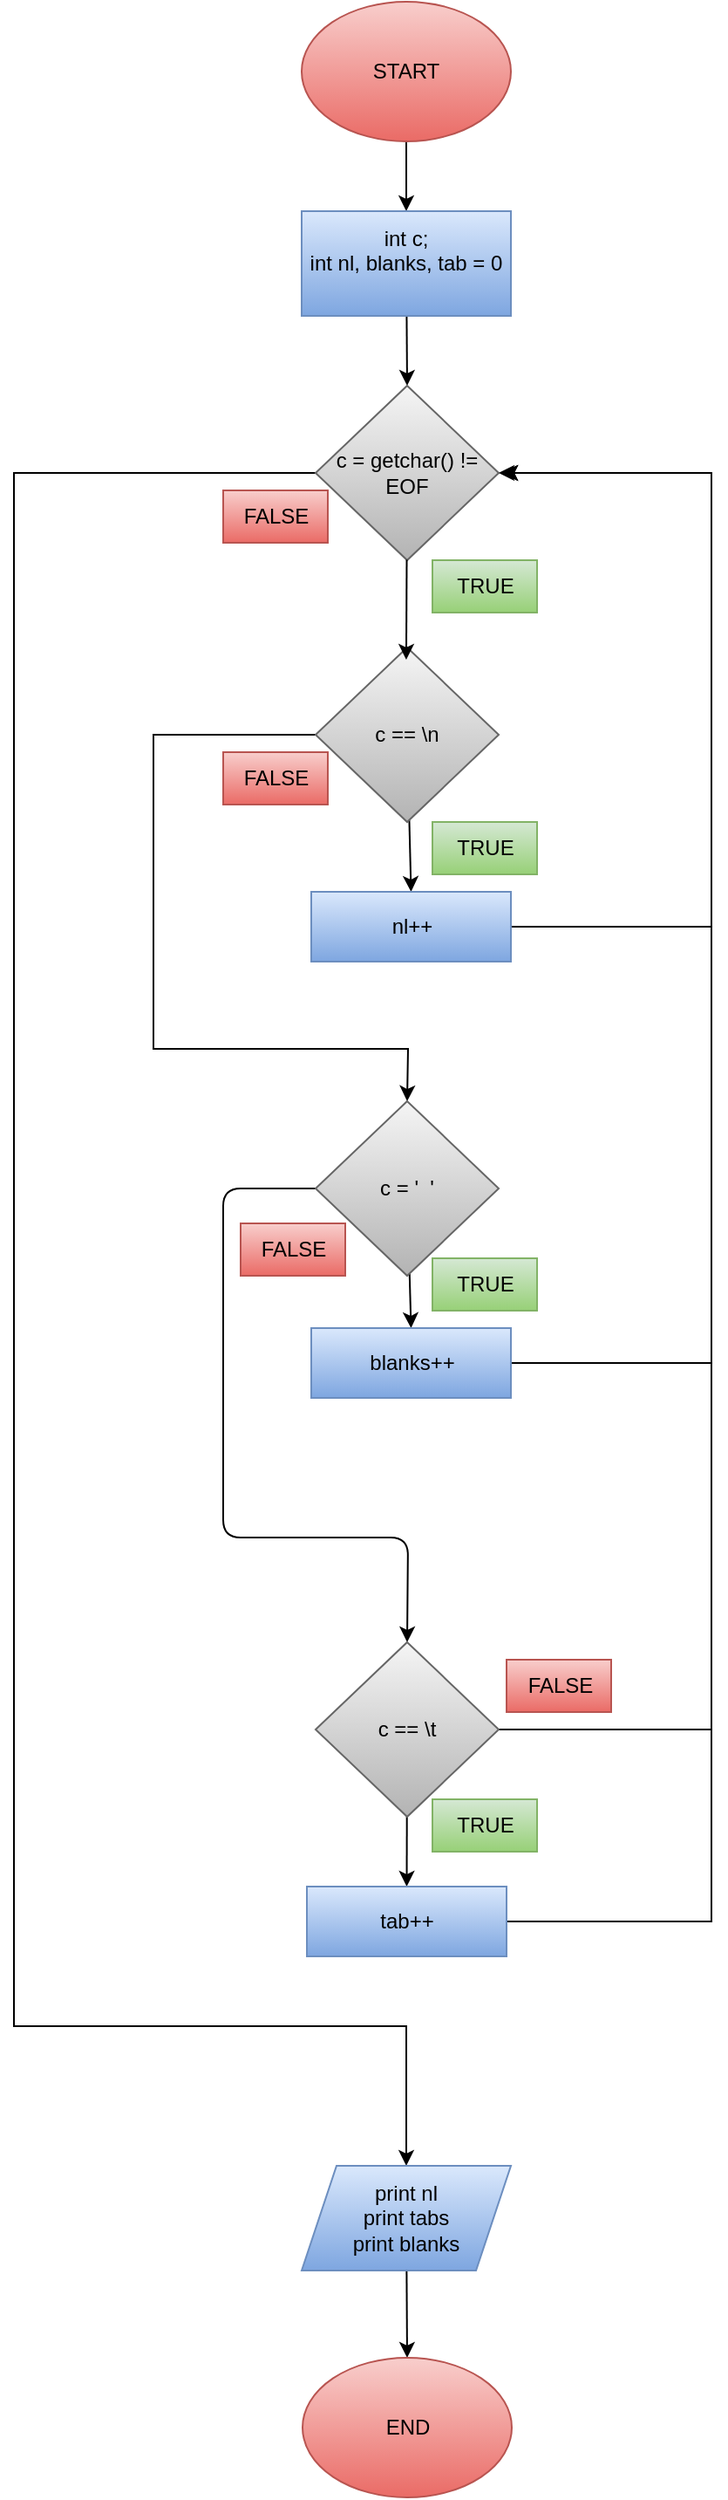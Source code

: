 <mxfile>
    <diagram id="Orq6qs8Mgu7sIk2TM8Gk" name="Page-1">
        <mxGraphModel dx="450" dy="827" grid="1" gridSize="10" guides="1" tooltips="1" connect="1" arrows="1" fold="1" page="1" pageScale="1" pageWidth="850" pageHeight="1100" math="0" shadow="0">
            <root>
                <mxCell id="0"/>
                <mxCell id="1" parent="0"/>
                <mxCell id="4" style="edgeStyle=none;html=1;entryX=0.5;entryY=0;entryDx=0;entryDy=0;" edge="1" parent="1" source="2" target="3">
                    <mxGeometry relative="1" as="geometry"/>
                </mxCell>
                <mxCell id="2" value="START" style="ellipse;whiteSpace=wrap;html=1;fillColor=#f8cecc;gradientColor=#ea6b66;strokeColor=#b85450;" vertex="1" parent="1">
                    <mxGeometry x="365" y="160" width="120" height="80" as="geometry"/>
                </mxCell>
                <mxCell id="6" style="edgeStyle=none;html=1;entryX=0.5;entryY=0;entryDx=0;entryDy=0;" edge="1" parent="1" source="3" target="5">
                    <mxGeometry relative="1" as="geometry"/>
                </mxCell>
                <mxCell id="3" value="int c;&lt;div&gt;&lt;font color=&quot;#000000&quot;&gt;int nl, blanks, tab = 0&lt;br&gt;&lt;/font&gt;&lt;div&gt;&lt;br&gt;&lt;/div&gt;&lt;/div&gt;" style="rounded=0;whiteSpace=wrap;html=1;fillColor=#dae8fc;gradientColor=#7ea6e0;strokeColor=#6c8ebf;" vertex="1" parent="1">
                    <mxGeometry x="365" y="280" width="120" height="60" as="geometry"/>
                </mxCell>
                <mxCell id="34" style="edgeStyle=none;html=1;entryX=0.5;entryY=0;entryDx=0;entryDy=0;rounded=0;curved=0;" edge="1" parent="1" source="5" target="32">
                    <mxGeometry relative="1" as="geometry">
                        <Array as="points">
                            <mxPoint x="200" y="430"/>
                            <mxPoint x="200" y="900"/>
                            <mxPoint x="200" y="1320"/>
                            <mxPoint x="425" y="1320"/>
                        </Array>
                    </mxGeometry>
                </mxCell>
                <mxCell id="5" value="c = getchar()&amp;nbsp;&lt;span style=&quot;background-color: transparent;&quot;&gt;!= EOF&lt;/span&gt;" style="rhombus;whiteSpace=wrap;html=1;fillColor=#f5f5f5;gradientColor=#b3b3b3;strokeColor=#666666;" vertex="1" parent="1">
                    <mxGeometry x="373" y="380" width="105" height="100" as="geometry"/>
                </mxCell>
                <mxCell id="16" style="edgeStyle=none;html=1;entryX=0.5;entryY=0;entryDx=0;entryDy=0;" edge="1" parent="1" source="8" target="15">
                    <mxGeometry relative="1" as="geometry"/>
                </mxCell>
                <mxCell id="19" style="edgeStyle=none;html=1;entryX=0.5;entryY=0;entryDx=0;entryDy=0;rounded=0;curved=0;" edge="1" parent="1" source="8" target="10">
                    <mxGeometry relative="1" as="geometry">
                        <Array as="points">
                            <mxPoint x="280" y="580"/>
                            <mxPoint x="280" y="710"/>
                            <mxPoint x="280" y="760"/>
                            <mxPoint x="350" y="760"/>
                            <mxPoint x="426" y="760"/>
                        </Array>
                    </mxGeometry>
                </mxCell>
                <mxCell id="8" value="c == \n" style="rhombus;whiteSpace=wrap;html=1;fillColor=#f5f5f5;gradientColor=#b3b3b3;strokeColor=#666666;" vertex="1" parent="1">
                    <mxGeometry x="373" y="530" width="105" height="100" as="geometry"/>
                </mxCell>
                <mxCell id="9" style="edgeStyle=none;html=1;entryX=0.495;entryY=0.07;entryDx=0;entryDy=0;entryPerimeter=0;" edge="1" parent="1" source="5" target="8">
                    <mxGeometry relative="1" as="geometry"/>
                </mxCell>
                <mxCell id="18" style="edgeStyle=none;html=1;entryX=0.5;entryY=0;entryDx=0;entryDy=0;" edge="1" parent="1" source="10" target="17">
                    <mxGeometry relative="1" as="geometry"/>
                </mxCell>
                <mxCell id="20" style="edgeStyle=none;html=1;entryX=0.5;entryY=0;entryDx=0;entryDy=0;" edge="1" parent="1" source="10" target="11">
                    <mxGeometry relative="1" as="geometry">
                        <Array as="points">
                            <mxPoint x="320" y="840"/>
                            <mxPoint x="320" y="970"/>
                            <mxPoint x="320" y="1040"/>
                            <mxPoint x="426" y="1040"/>
                        </Array>
                    </mxGeometry>
                </mxCell>
                <mxCell id="10" value="c = &#39;&amp;nbsp; &#39;" style="rhombus;whiteSpace=wrap;html=1;fillColor=#f5f5f5;gradientColor=#b3b3b3;strokeColor=#666666;" vertex="1" parent="1">
                    <mxGeometry x="373" y="790" width="105" height="100" as="geometry"/>
                </mxCell>
                <mxCell id="22" style="edgeStyle=none;html=1;entryX=0.5;entryY=0;entryDx=0;entryDy=0;" edge="1" parent="1" source="11" target="21">
                    <mxGeometry relative="1" as="geometry"/>
                </mxCell>
                <mxCell id="28" style="edgeStyle=none;html=1;entryX=1;entryY=0.5;entryDx=0;entryDy=0;rounded=0;curved=0;" edge="1" parent="1" source="11" target="5">
                    <mxGeometry relative="1" as="geometry">
                        <Array as="points">
                            <mxPoint x="600" y="1150"/>
                            <mxPoint x="600" y="780"/>
                            <mxPoint x="600" y="430"/>
                        </Array>
                    </mxGeometry>
                </mxCell>
                <mxCell id="11" value="c == \t" style="rhombus;whiteSpace=wrap;html=1;fillColor=#f5f5f5;gradientColor=#b3b3b3;strokeColor=#666666;" vertex="1" parent="1">
                    <mxGeometry x="373" y="1100" width="105" height="100" as="geometry"/>
                </mxCell>
                <mxCell id="39" style="edgeStyle=none;html=1;rounded=0;curved=0;" edge="1" parent="1" source="15">
                    <mxGeometry relative="1" as="geometry">
                        <mxPoint x="480" y="430" as="targetPoint"/>
                        <Array as="points">
                            <mxPoint x="600" y="690"/>
                            <mxPoint x="600" y="590"/>
                            <mxPoint x="600" y="430"/>
                        </Array>
                    </mxGeometry>
                </mxCell>
                <mxCell id="15" value="nl++" style="rounded=0;whiteSpace=wrap;html=1;fillColor=#dae8fc;gradientColor=#7ea6e0;strokeColor=#6c8ebf;" vertex="1" parent="1">
                    <mxGeometry x="370.5" y="670" width="114.5" height="40" as="geometry"/>
                </mxCell>
                <mxCell id="38" style="edgeStyle=none;html=1;rounded=0;curved=0;" edge="1" parent="1" source="17">
                    <mxGeometry relative="1" as="geometry">
                        <mxPoint x="480" y="430" as="targetPoint"/>
                        <Array as="points">
                            <mxPoint x="600" y="940"/>
                            <mxPoint x="600" y="700"/>
                            <mxPoint x="600" y="430"/>
                        </Array>
                    </mxGeometry>
                </mxCell>
                <mxCell id="17" value="blanks++" style="rounded=0;whiteSpace=wrap;html=1;fillColor=#dae8fc;gradientColor=#7ea6e0;strokeColor=#6c8ebf;" vertex="1" parent="1">
                    <mxGeometry x="370.5" y="920" width="114.5" height="40" as="geometry"/>
                </mxCell>
                <mxCell id="37" style="edgeStyle=none;html=1;rounded=0;curved=0;" edge="1" parent="1" source="21">
                    <mxGeometry relative="1" as="geometry">
                        <mxPoint x="480" y="430" as="targetPoint"/>
                        <Array as="points">
                            <mxPoint x="600" y="1260"/>
                            <mxPoint x="600" y="840"/>
                            <mxPoint x="600" y="430"/>
                        </Array>
                    </mxGeometry>
                </mxCell>
                <mxCell id="21" value="tab++" style="rounded=0;whiteSpace=wrap;html=1;fillColor=#dae8fc;gradientColor=#7ea6e0;strokeColor=#6c8ebf;" vertex="1" parent="1">
                    <mxGeometry x="368" y="1240" width="114.5" height="40" as="geometry"/>
                </mxCell>
                <mxCell id="23" value="TRUE" style="text;html=1;align=center;verticalAlign=middle;resizable=0;points=[];autosize=1;strokeColor=#82b366;fillColor=#d5e8d4;gradientColor=#97d077;" vertex="1" parent="1">
                    <mxGeometry x="440" y="480" width="60" height="30" as="geometry"/>
                </mxCell>
                <mxCell id="24" value="FALSE" style="text;html=1;align=center;verticalAlign=middle;resizable=0;points=[];autosize=1;strokeColor=#b85450;fillColor=#f8cecc;gradientColor=#ea6b66;" vertex="1" parent="1">
                    <mxGeometry x="482.5" y="1110" width="60" height="30" as="geometry"/>
                </mxCell>
                <mxCell id="25" value="TRUE" style="text;html=1;align=center;verticalAlign=middle;resizable=0;points=[];autosize=1;strokeColor=#82b366;fillColor=#d5e8d4;gradientColor=#97d077;" vertex="1" parent="1">
                    <mxGeometry x="440" y="630" width="60" height="30" as="geometry"/>
                </mxCell>
                <mxCell id="26" value="TRUE" style="text;html=1;align=center;verticalAlign=middle;resizable=0;points=[];autosize=1;strokeColor=#82b366;fillColor=#d5e8d4;gradientColor=#97d077;" vertex="1" parent="1">
                    <mxGeometry x="440" y="880" width="60" height="30" as="geometry"/>
                </mxCell>
                <mxCell id="27" value="TRUE" style="text;html=1;align=center;verticalAlign=middle;resizable=0;points=[];autosize=1;strokeColor=#82b366;fillColor=#d5e8d4;gradientColor=#97d077;" vertex="1" parent="1">
                    <mxGeometry x="440" y="1190" width="60" height="30" as="geometry"/>
                </mxCell>
                <mxCell id="29" value="FALSE" style="text;html=1;align=center;verticalAlign=middle;resizable=0;points=[];autosize=1;strokeColor=#b85450;fillColor=#f8cecc;gradientColor=#ea6b66;" vertex="1" parent="1">
                    <mxGeometry x="330" y="860" width="60" height="30" as="geometry"/>
                </mxCell>
                <mxCell id="30" value="FALSE" style="text;html=1;align=center;verticalAlign=middle;resizable=0;points=[];autosize=1;strokeColor=#b85450;fillColor=#f8cecc;gradientColor=#ea6b66;" vertex="1" parent="1">
                    <mxGeometry x="320" y="590" width="60" height="30" as="geometry"/>
                </mxCell>
                <mxCell id="31" value="FALSE" style="text;html=1;align=center;verticalAlign=middle;resizable=0;points=[];autosize=1;strokeColor=#b85450;fillColor=#f8cecc;gradientColor=#ea6b66;" vertex="1" parent="1">
                    <mxGeometry x="320" y="440" width="60" height="30" as="geometry"/>
                </mxCell>
                <mxCell id="36" style="edgeStyle=none;html=1;entryX=0.5;entryY=0;entryDx=0;entryDy=0;" edge="1" parent="1" source="32" target="35">
                    <mxGeometry relative="1" as="geometry"/>
                </mxCell>
                <mxCell id="32" value="print nl&lt;div&gt;print tabs&lt;/div&gt;&lt;div&gt;print blanks&lt;/div&gt;" style="shape=parallelogram;perimeter=parallelogramPerimeter;whiteSpace=wrap;html=1;fixedSize=1;fillColor=#dae8fc;gradientColor=#7ea6e0;strokeColor=#6c8ebf;" vertex="1" parent="1">
                    <mxGeometry x="365" y="1400" width="120" height="60" as="geometry"/>
                </mxCell>
                <mxCell id="35" value="END" style="ellipse;whiteSpace=wrap;html=1;fillColor=#f8cecc;gradientColor=#ea6b66;strokeColor=#b85450;" vertex="1" parent="1">
                    <mxGeometry x="365.5" y="1510" width="120" height="80" as="geometry"/>
                </mxCell>
            </root>
        </mxGraphModel>
    </diagram>
</mxfile>